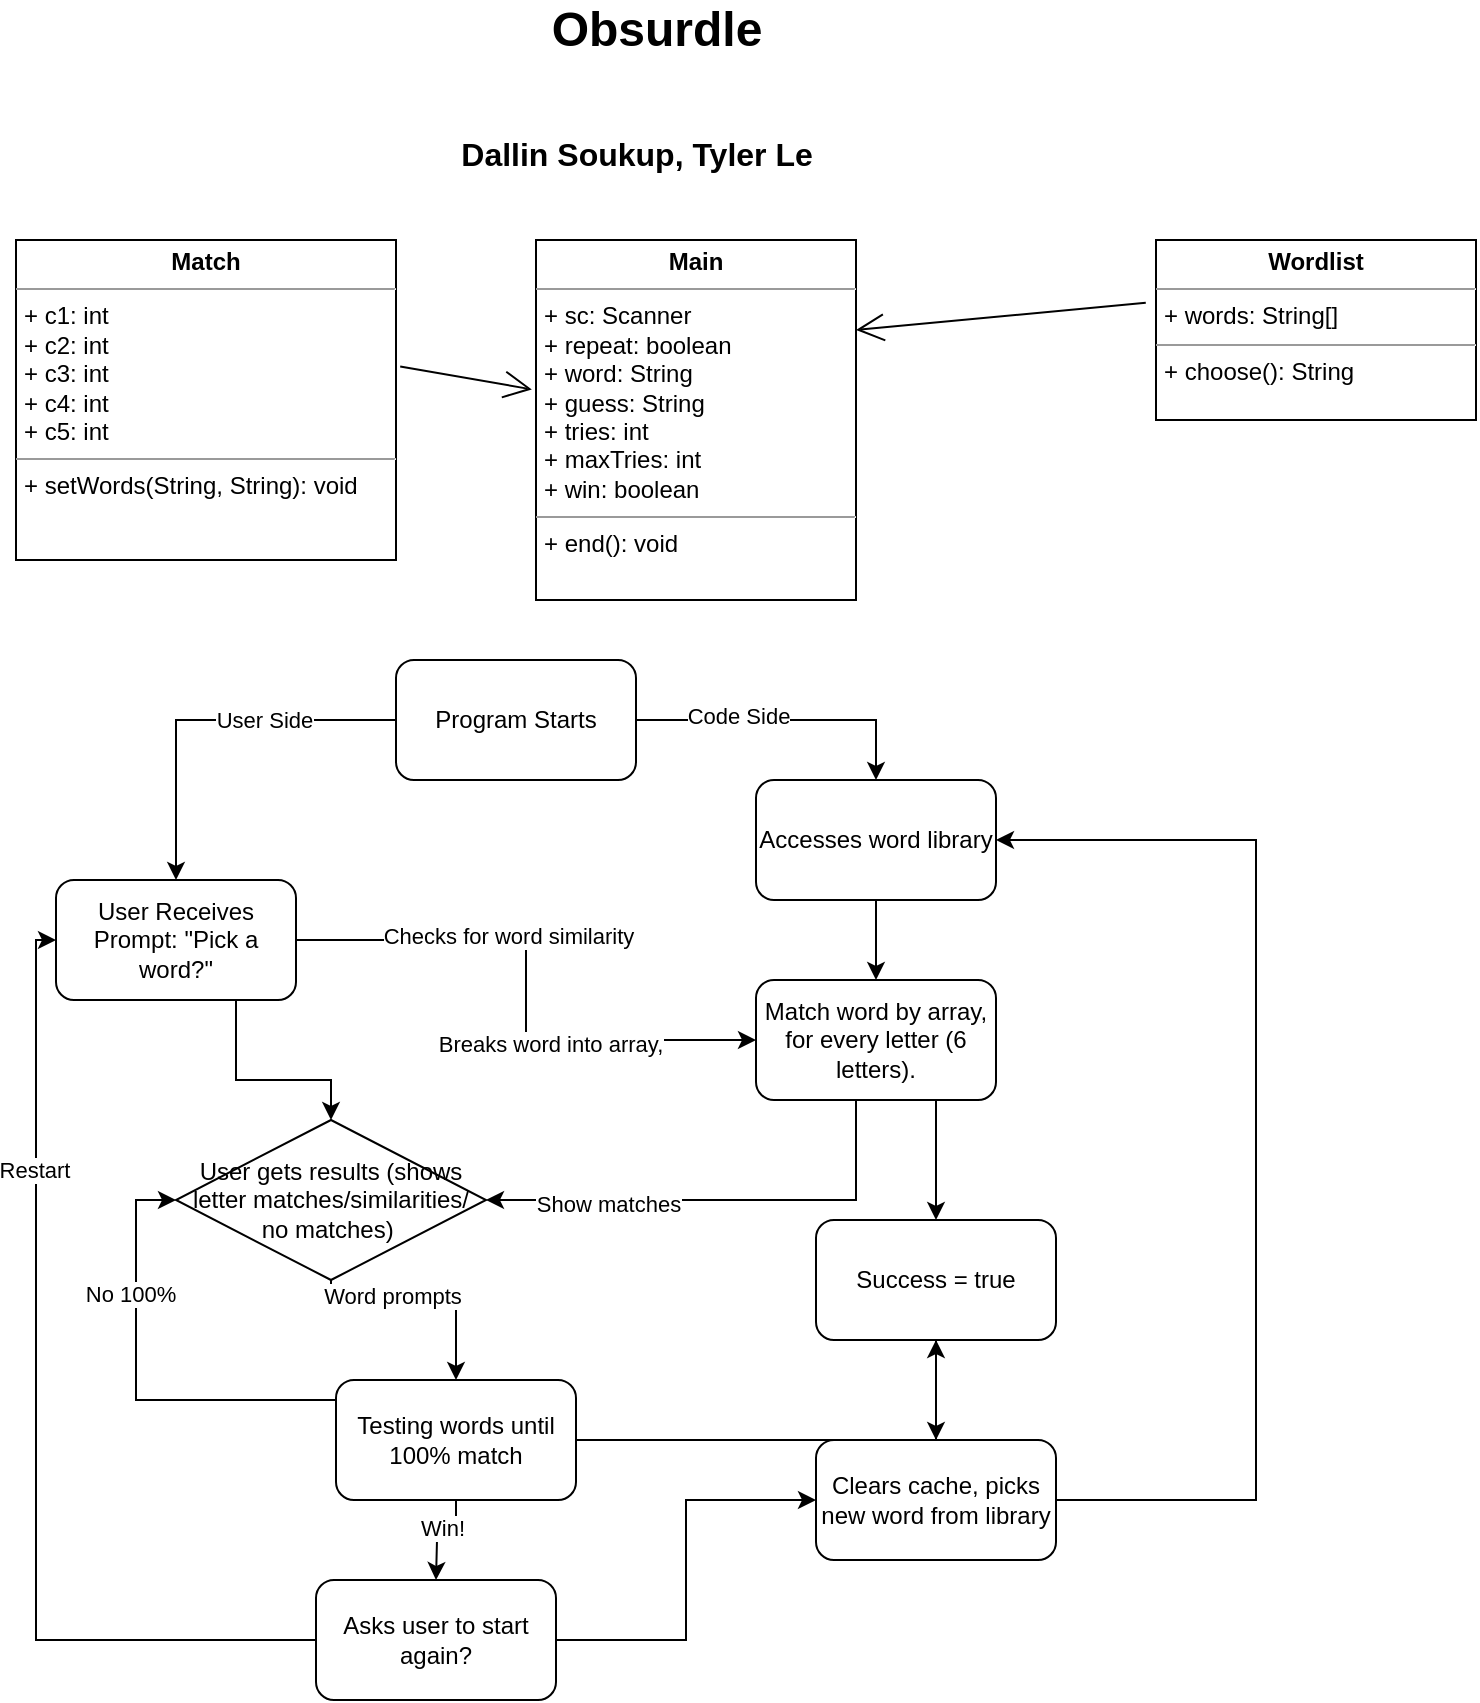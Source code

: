 <mxfile version="21.7.3" type="github">
  <diagram name="Page-1" id="Tx2Y7DHx7KfpgCzlKDU4">
    <mxGraphModel dx="838" dy="687" grid="1" gridSize="10" guides="1" tooltips="1" connect="1" arrows="1" fold="1" page="1" pageScale="1" pageWidth="850" pageHeight="1100" math="0" shadow="0">
      <root>
        <mxCell id="0" />
        <mxCell id="1" parent="0" />
        <mxCell id="DddoxypXK8zhNxieMubF-4" value="Obsurdle" style="text;strokeColor=none;fillColor=none;html=1;fontSize=24;fontStyle=1;verticalAlign=middle;align=center;" parent="1" vertex="1">
          <mxGeometry x="270" y="150" width="160" height="30" as="geometry" />
        </mxCell>
        <mxCell id="DddoxypXK8zhNxieMubF-5" value="&lt;font style=&quot;font-size: 16px;&quot;&gt;Dallin Soukup, Tyler Le&lt;/font&gt;" style="text;strokeColor=none;fillColor=none;html=1;fontSize=24;fontStyle=1;verticalAlign=middle;align=center;" parent="1" vertex="1">
          <mxGeometry x="120" y="210" width="440" height="30" as="geometry" />
        </mxCell>
        <mxCell id="DddoxypXK8zhNxieMubF-6" value="&lt;p style=&quot;margin:0px;margin-top:4px;text-align:center;&quot;&gt;&lt;b&gt;Main&lt;/b&gt;&lt;/p&gt;&lt;hr size=&quot;1&quot;&gt;&lt;p style=&quot;margin:0px;margin-left:4px;&quot;&gt;+ sc: Scanner&lt;/p&gt;&lt;p style=&quot;margin:0px;margin-left:4px;&quot;&gt;+ repeat: boolean&lt;/p&gt;&lt;p style=&quot;margin:0px;margin-left:4px;&quot;&gt;+ word: String&lt;/p&gt;&lt;p style=&quot;margin:0px;margin-left:4px;&quot;&gt;+ guess: String&lt;/p&gt;&lt;p style=&quot;margin:0px;margin-left:4px;&quot;&gt;+ tries: int&lt;/p&gt;&lt;p style=&quot;margin:0px;margin-left:4px;&quot;&gt;+ maxTries: int&lt;/p&gt;&lt;p style=&quot;margin:0px;margin-left:4px;&quot;&gt;+ win: boolean&lt;/p&gt;&lt;hr size=&quot;1&quot;&gt;&lt;p style=&quot;margin:0px;margin-left:4px;&quot;&gt;+ end(): void&lt;/p&gt;" style="verticalAlign=top;align=left;overflow=fill;fontSize=12;fontFamily=Helvetica;html=1;whiteSpace=wrap;" parent="1" vertex="1">
          <mxGeometry x="290" y="270" width="160" height="180" as="geometry" />
        </mxCell>
        <mxCell id="DddoxypXK8zhNxieMubF-7" value="&lt;p style=&quot;margin:0px;margin-top:4px;text-align:center;&quot;&gt;&lt;b&gt;Wordlist&lt;/b&gt;&lt;/p&gt;&lt;hr size=&quot;1&quot;&gt;&lt;p style=&quot;margin:0px;margin-left:4px;&quot;&gt;+ words: String[]&lt;/p&gt;&lt;hr size=&quot;1&quot;&gt;&lt;p style=&quot;margin:0px;margin-left:4px;&quot;&gt;+ choose(): String&lt;/p&gt;" style="verticalAlign=top;align=left;overflow=fill;fontSize=12;fontFamily=Helvetica;html=1;whiteSpace=wrap;" parent="1" vertex="1">
          <mxGeometry x="600" y="270" width="160" height="90" as="geometry" />
        </mxCell>
        <mxCell id="DddoxypXK8zhNxieMubF-8" value="&lt;p style=&quot;margin:0px;margin-top:4px;text-align:center;&quot;&gt;&lt;b&gt;Match&lt;/b&gt;&lt;/p&gt;&lt;hr size=&quot;1&quot;&gt;&lt;p style=&quot;margin:0px;margin-left:4px;&quot;&gt;+ c1: int&lt;/p&gt;&lt;p style=&quot;margin:0px;margin-left:4px;&quot;&gt;+ c2: int&lt;/p&gt;&lt;p style=&quot;margin:0px;margin-left:4px;&quot;&gt;+ c3: int&lt;/p&gt;&lt;p style=&quot;margin:0px;margin-left:4px;&quot;&gt;+ c4: int&lt;/p&gt;&lt;p style=&quot;margin:0px;margin-left:4px;&quot;&gt;+ c5: int&lt;/p&gt;&lt;hr size=&quot;1&quot;&gt;&lt;p style=&quot;margin:0px;margin-left:4px;&quot;&gt;+ setWords(String, String): void&lt;/p&gt;" style="verticalAlign=top;align=left;overflow=fill;fontSize=12;fontFamily=Helvetica;html=1;whiteSpace=wrap;" parent="1" vertex="1">
          <mxGeometry x="30" y="270" width="190" height="160" as="geometry" />
        </mxCell>
        <mxCell id="DddoxypXK8zhNxieMubF-9" value="" style="endArrow=open;endFill=1;endSize=12;html=1;rounded=0;entryX=1;entryY=0.25;entryDx=0;entryDy=0;exitX=-0.032;exitY=0.349;exitDx=0;exitDy=0;exitPerimeter=0;" parent="1" source="DddoxypXK8zhNxieMubF-7" target="DddoxypXK8zhNxieMubF-6" edge="1">
          <mxGeometry width="160" relative="1" as="geometry">
            <mxPoint x="590" y="310" as="sourcePoint" />
            <mxPoint x="460" y="320" as="targetPoint" />
          </mxGeometry>
        </mxCell>
        <mxCell id="DddoxypXK8zhNxieMubF-10" value="" style="endArrow=open;endFill=1;endSize=12;html=1;rounded=0;entryX=-0.013;entryY=0.415;entryDx=0;entryDy=0;entryPerimeter=0;exitX=1.011;exitY=0.395;exitDx=0;exitDy=0;exitPerimeter=0;" parent="1" source="DddoxypXK8zhNxieMubF-8" target="DddoxypXK8zhNxieMubF-6" edge="1">
          <mxGeometry width="160" relative="1" as="geometry">
            <mxPoint x="230" y="330" as="sourcePoint" />
            <mxPoint x="440" y="310" as="targetPoint" />
          </mxGeometry>
        </mxCell>
        <mxCell id="K_qdH33XFzTLU3RMaccm-2" style="edgeStyle=orthogonalEdgeStyle;rounded=0;orthogonalLoop=1;jettySize=auto;html=1;exitX=1;exitY=0.5;exitDx=0;exitDy=0;entryX=0.5;entryY=0;entryDx=0;entryDy=0;" parent="1" source="K_qdH33XFzTLU3RMaccm-1" target="K_qdH33XFzTLU3RMaccm-4" edge="1">
          <mxGeometry relative="1" as="geometry">
            <mxPoint x="280" y="580" as="targetPoint" />
          </mxGeometry>
        </mxCell>
        <mxCell id="K_qdH33XFzTLU3RMaccm-12" value="Code Side" style="edgeLabel;html=1;align=center;verticalAlign=middle;resizable=0;points=[];" parent="K_qdH33XFzTLU3RMaccm-2" vertex="1" connectable="0">
          <mxGeometry x="-0.32" y="2" relative="1" as="geometry">
            <mxPoint as="offset" />
          </mxGeometry>
        </mxCell>
        <mxCell id="K_qdH33XFzTLU3RMaccm-6" style="edgeStyle=orthogonalEdgeStyle;rounded=0;orthogonalLoop=1;jettySize=auto;html=1;exitX=0;exitY=0.5;exitDx=0;exitDy=0;" parent="1" source="K_qdH33XFzTLU3RMaccm-1" target="K_qdH33XFzTLU3RMaccm-5" edge="1">
          <mxGeometry relative="1" as="geometry" />
        </mxCell>
        <mxCell id="K_qdH33XFzTLU3RMaccm-13" value="User Side" style="edgeLabel;html=1;align=center;verticalAlign=middle;resizable=0;points=[];" parent="K_qdH33XFzTLU3RMaccm-6" vertex="1" connectable="0">
          <mxGeometry x="-0.305" relative="1" as="geometry">
            <mxPoint as="offset" />
          </mxGeometry>
        </mxCell>
        <mxCell id="K_qdH33XFzTLU3RMaccm-1" value="Program Starts" style="rounded=1;whiteSpace=wrap;html=1;" parent="1" vertex="1">
          <mxGeometry x="220" y="480" width="120" height="60" as="geometry" />
        </mxCell>
        <mxCell id="K_qdH33XFzTLU3RMaccm-15" style="edgeStyle=orthogonalEdgeStyle;rounded=0;orthogonalLoop=1;jettySize=auto;html=1;exitX=0.5;exitY=1;exitDx=0;exitDy=0;" parent="1" source="K_qdH33XFzTLU3RMaccm-4" target="K_qdH33XFzTLU3RMaccm-14" edge="1">
          <mxGeometry relative="1" as="geometry" />
        </mxCell>
        <mxCell id="K_qdH33XFzTLU3RMaccm-4" value="Accesses word library" style="rounded=1;whiteSpace=wrap;html=1;" parent="1" vertex="1">
          <mxGeometry x="400" y="540" width="120" height="60" as="geometry" />
        </mxCell>
        <mxCell id="K_qdH33XFzTLU3RMaccm-16" style="edgeStyle=orthogonalEdgeStyle;rounded=0;orthogonalLoop=1;jettySize=auto;html=1;entryX=0;entryY=0.5;entryDx=0;entryDy=0;" parent="1" source="K_qdH33XFzTLU3RMaccm-5" target="K_qdH33XFzTLU3RMaccm-14" edge="1">
          <mxGeometry relative="1" as="geometry" />
        </mxCell>
        <mxCell id="K_qdH33XFzTLU3RMaccm-17" value="Checks for word similarity" style="edgeLabel;html=1;align=center;verticalAlign=middle;resizable=0;points=[];" parent="K_qdH33XFzTLU3RMaccm-16" vertex="1" connectable="0">
          <mxGeometry x="-0.243" y="2" relative="1" as="geometry">
            <mxPoint as="offset" />
          </mxGeometry>
        </mxCell>
        <mxCell id="K_qdH33XFzTLU3RMaccm-18" value="Breaks word into array," style="edgeLabel;html=1;align=center;verticalAlign=middle;resizable=0;points=[];" parent="K_qdH33XFzTLU3RMaccm-16" vertex="1" connectable="0">
          <mxGeometry x="0.264" y="-2" relative="1" as="geometry">
            <mxPoint as="offset" />
          </mxGeometry>
        </mxCell>
        <mxCell id="K_qdH33XFzTLU3RMaccm-21" value="" style="edgeStyle=orthogonalEdgeStyle;rounded=0;orthogonalLoop=1;jettySize=auto;html=1;entryX=0.5;entryY=0;entryDx=0;entryDy=0;" parent="1" edge="1" target="COufIMru2fsgUom450F1-1">
          <mxGeometry relative="1" as="geometry">
            <mxPoint x="140" y="650" as="sourcePoint" />
            <mxPoint x="220" y="720" as="targetPoint" />
            <Array as="points">
              <mxPoint x="140" y="690" />
              <mxPoint x="188" y="690" />
            </Array>
          </mxGeometry>
        </mxCell>
        <mxCell id="K_qdH33XFzTLU3RMaccm-5" value="User Receives Prompt: &quot;Pick a word?&quot;" style="rounded=1;whiteSpace=wrap;html=1;" parent="1" vertex="1">
          <mxGeometry x="50" y="590" width="120" height="60" as="geometry" />
        </mxCell>
        <mxCell id="K_qdH33XFzTLU3RMaccm-23" style="edgeStyle=orthogonalEdgeStyle;rounded=0;orthogonalLoop=1;jettySize=auto;html=1;entryX=1;entryY=0.5;entryDx=0;entryDy=0;" parent="1" source="K_qdH33XFzTLU3RMaccm-14" target="COufIMru2fsgUom450F1-1" edge="1">
          <mxGeometry relative="1" as="geometry">
            <Array as="points">
              <mxPoint x="450" y="750" />
            </Array>
            <mxPoint x="250" y="750" as="targetPoint" />
          </mxGeometry>
        </mxCell>
        <mxCell id="K_qdH33XFzTLU3RMaccm-24" value="Show matches" style="edgeLabel;html=1;align=center;verticalAlign=middle;resizable=0;points=[];" parent="K_qdH33XFzTLU3RMaccm-23" vertex="1" connectable="0">
          <mxGeometry x="0.48" y="2" relative="1" as="geometry">
            <mxPoint as="offset" />
          </mxGeometry>
        </mxCell>
        <mxCell id="K_qdH33XFzTLU3RMaccm-37" style="edgeStyle=orthogonalEdgeStyle;rounded=0;orthogonalLoop=1;jettySize=auto;html=1;exitX=0.75;exitY=1;exitDx=0;exitDy=0;" parent="1" source="K_qdH33XFzTLU3RMaccm-14" edge="1">
          <mxGeometry relative="1" as="geometry">
            <mxPoint x="490" y="760" as="targetPoint" />
          </mxGeometry>
        </mxCell>
        <mxCell id="K_qdH33XFzTLU3RMaccm-14" value="Match word by array, for every letter (6 letters)." style="rounded=1;whiteSpace=wrap;html=1;" parent="1" vertex="1">
          <mxGeometry x="400" y="640" width="120" height="60" as="geometry" />
        </mxCell>
        <mxCell id="K_qdH33XFzTLU3RMaccm-25" style="edgeStyle=orthogonalEdgeStyle;rounded=0;orthogonalLoop=1;jettySize=auto;html=1;entryX=0.5;entryY=0;entryDx=0;entryDy=0;exitX=0.5;exitY=1;exitDx=0;exitDy=0;" parent="1" source="COufIMru2fsgUom450F1-1" target="K_qdH33XFzTLU3RMaccm-26" edge="1">
          <mxGeometry relative="1" as="geometry">
            <mxPoint x="190" y="810" as="targetPoint" />
            <Array as="points">
              <mxPoint x="188" y="800" />
              <mxPoint x="250" y="800" />
            </Array>
            <mxPoint x="240" y="780" as="sourcePoint" />
          </mxGeometry>
        </mxCell>
        <mxCell id="K_qdH33XFzTLU3RMaccm-30" value="Word prompts" style="edgeLabel;html=1;align=center;verticalAlign=middle;resizable=0;points=[];" parent="K_qdH33XFzTLU3RMaccm-25" vertex="1" connectable="0">
          <mxGeometry x="-0.28" y="2" relative="1" as="geometry">
            <mxPoint as="offset" />
          </mxGeometry>
        </mxCell>
        <mxCell id="K_qdH33XFzTLU3RMaccm-28" style="edgeStyle=orthogonalEdgeStyle;rounded=0;orthogonalLoop=1;jettySize=auto;html=1;exitX=0;exitY=0.5;exitDx=0;exitDy=0;entryX=0;entryY=0.5;entryDx=0;entryDy=0;" parent="1" source="K_qdH33XFzTLU3RMaccm-26" target="COufIMru2fsgUom450F1-1" edge="1">
          <mxGeometry relative="1" as="geometry">
            <mxPoint x="160" y="780" as="targetPoint" />
            <Array as="points">
              <mxPoint x="90" y="850" />
              <mxPoint x="90" y="750" />
            </Array>
          </mxGeometry>
        </mxCell>
        <mxCell id="K_qdH33XFzTLU3RMaccm-29" value="No 100%" style="edgeLabel;html=1;align=center;verticalAlign=middle;resizable=0;points=[];" parent="K_qdH33XFzTLU3RMaccm-28" vertex="1" connectable="0">
          <mxGeometry x="0.44" y="3" relative="1" as="geometry">
            <mxPoint as="offset" />
          </mxGeometry>
        </mxCell>
        <mxCell id="K_qdH33XFzTLU3RMaccm-32" style="edgeStyle=orthogonalEdgeStyle;rounded=0;orthogonalLoop=1;jettySize=auto;html=1;" parent="1" source="K_qdH33XFzTLU3RMaccm-26" edge="1">
          <mxGeometry relative="1" as="geometry">
            <mxPoint x="240" y="940" as="targetPoint" />
          </mxGeometry>
        </mxCell>
        <mxCell id="K_qdH33XFzTLU3RMaccm-33" value="Win!" style="edgeLabel;html=1;align=center;verticalAlign=middle;resizable=0;points=[];" parent="K_qdH33XFzTLU3RMaccm-32" vertex="1" connectable="0">
          <mxGeometry x="-0.008" y="-3" relative="1" as="geometry">
            <mxPoint x="-3" y="-3" as="offset" />
          </mxGeometry>
        </mxCell>
        <mxCell id="K_qdH33XFzTLU3RMaccm-39" style="edgeStyle=orthogonalEdgeStyle;rounded=0;orthogonalLoop=1;jettySize=auto;html=1;" parent="1" source="K_qdH33XFzTLU3RMaccm-26" target="K_qdH33XFzTLU3RMaccm-38" edge="1">
          <mxGeometry relative="1" as="geometry" />
        </mxCell>
        <mxCell id="K_qdH33XFzTLU3RMaccm-26" value="Testing words until 100% match" style="rounded=1;whiteSpace=wrap;html=1;" parent="1" vertex="1">
          <mxGeometry x="190" y="840" width="120" height="60" as="geometry" />
        </mxCell>
        <mxCell id="K_qdH33XFzTLU3RMaccm-35" style="edgeStyle=orthogonalEdgeStyle;rounded=0;orthogonalLoop=1;jettySize=auto;html=1;entryX=0;entryY=0.5;entryDx=0;entryDy=0;" parent="1" source="K_qdH33XFzTLU3RMaccm-34" target="K_qdH33XFzTLU3RMaccm-5" edge="1">
          <mxGeometry relative="1" as="geometry">
            <mxPoint x="40" y="620" as="targetPoint" />
            <Array as="points">
              <mxPoint x="40" y="970" />
              <mxPoint x="40" y="620" />
            </Array>
          </mxGeometry>
        </mxCell>
        <mxCell id="K_qdH33XFzTLU3RMaccm-36" value="Restart" style="edgeLabel;html=1;align=center;verticalAlign=middle;resizable=0;points=[];" parent="K_qdH33XFzTLU3RMaccm-35" vertex="1" connectable="0">
          <mxGeometry x="0.5" y="1" relative="1" as="geometry">
            <mxPoint as="offset" />
          </mxGeometry>
        </mxCell>
        <mxCell id="K_qdH33XFzTLU3RMaccm-42" style="edgeStyle=orthogonalEdgeStyle;rounded=0;orthogonalLoop=1;jettySize=auto;html=1;entryX=0;entryY=0.5;entryDx=0;entryDy=0;" parent="1" source="K_qdH33XFzTLU3RMaccm-34" target="K_qdH33XFzTLU3RMaccm-41" edge="1">
          <mxGeometry relative="1" as="geometry" />
        </mxCell>
        <mxCell id="K_qdH33XFzTLU3RMaccm-34" value="Asks user to start again?" style="rounded=1;whiteSpace=wrap;html=1;" parent="1" vertex="1">
          <mxGeometry x="180" y="940" width="120" height="60" as="geometry" />
        </mxCell>
        <mxCell id="K_qdH33XFzTLU3RMaccm-40" style="edgeStyle=orthogonalEdgeStyle;rounded=0;orthogonalLoop=1;jettySize=auto;html=1;" parent="1" source="K_qdH33XFzTLU3RMaccm-38" edge="1">
          <mxGeometry relative="1" as="geometry">
            <mxPoint x="490" y="870" as="targetPoint" />
          </mxGeometry>
        </mxCell>
        <mxCell id="K_qdH33XFzTLU3RMaccm-38" value="Success = true" style="rounded=1;whiteSpace=wrap;html=1;" parent="1" vertex="1">
          <mxGeometry x="430" y="760" width="120" height="60" as="geometry" />
        </mxCell>
        <mxCell id="K_qdH33XFzTLU3RMaccm-43" style="edgeStyle=orthogonalEdgeStyle;rounded=0;orthogonalLoop=1;jettySize=auto;html=1;entryX=1;entryY=0.5;entryDx=0;entryDy=0;" parent="1" source="K_qdH33XFzTLU3RMaccm-41" target="K_qdH33XFzTLU3RMaccm-4" edge="1">
          <mxGeometry relative="1" as="geometry">
            <Array as="points">
              <mxPoint x="650" y="900" />
              <mxPoint x="650" y="570" />
            </Array>
          </mxGeometry>
        </mxCell>
        <mxCell id="K_qdH33XFzTLU3RMaccm-41" value="Clears cache, picks new word from library" style="rounded=1;whiteSpace=wrap;html=1;" parent="1" vertex="1">
          <mxGeometry x="430" y="870" width="120" height="60" as="geometry" />
        </mxCell>
        <mxCell id="COufIMru2fsgUom450F1-1" value="User gets results (shows letter matches/similarities/&lt;br&gt;no matches)&amp;nbsp;" style="rhombus;whiteSpace=wrap;html=1;" vertex="1" parent="1">
          <mxGeometry x="110" y="710" width="155" height="80" as="geometry" />
        </mxCell>
      </root>
    </mxGraphModel>
  </diagram>
</mxfile>
